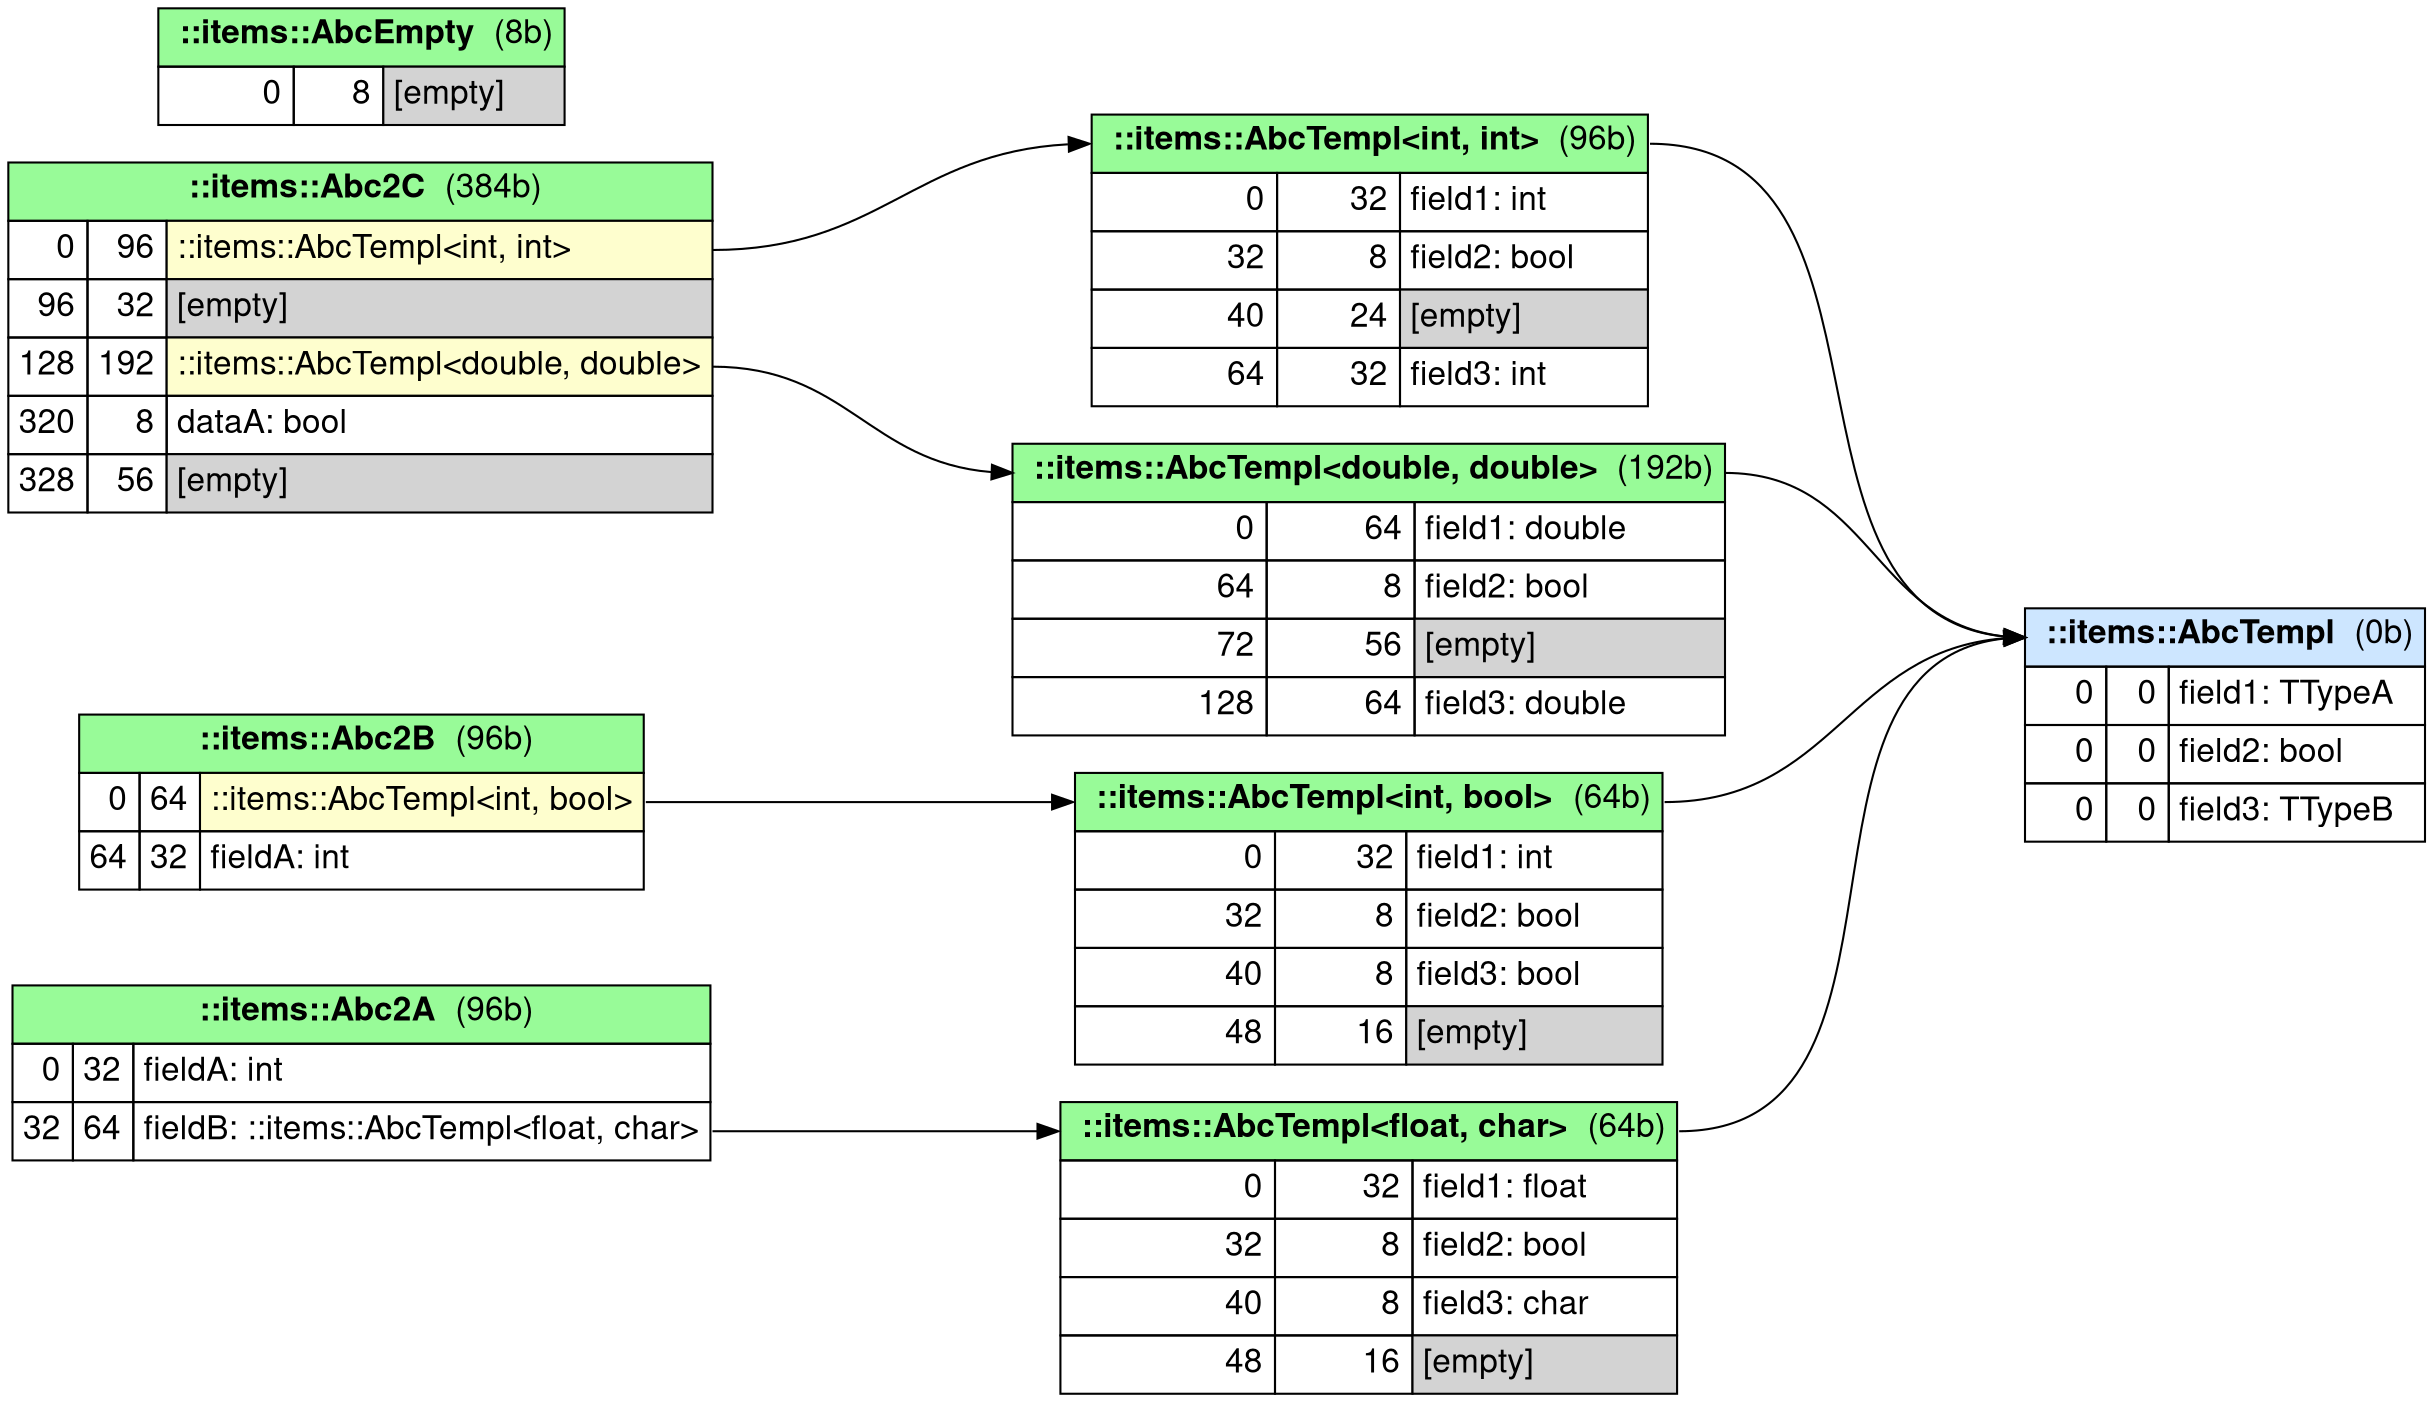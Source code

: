 digraph memory_layout {

fontname="Helvetica,Arial,sans-serif"
node [fontname="Helvetica,Arial,sans-serif"]
edge [fontname="Helvetica,Arial,sans-serif"]

graph [
    rankdir = "LR"
];
node [
    fontsize = "16"
    shape = "record"
];

ranksep = 2


# items subgraph
{

    "-items-Abc2C" [
        shape=plain
        label=
        <<table border="0" cellborder="1" cellspacing="0" cellpadding="4">
            <tr> <td colspan="3" bgcolor="PaleGreen" port='-1'> <b>::items::Abc2C</b>  (384b)</td> </tr>
            <tr> <td align="right" port='in_0'>0</td> <td align="right">96</td> <td align="left" bgcolor='#FEFECE' port='out_0'>::items::AbcTempl&lt;int, int&gt;</td> </tr>
            <tr> <td align="right" port='in_1'>96</td> <td align="right">32</td> <td align="left" bgcolor='lightgray' port='out_1'>[empty]</td> </tr>
            <tr> <td align="right" port='in_2'>128</td> <td align="right">192</td> <td align="left" bgcolor='#FEFECE' port='out_2'>::items::AbcTempl&lt;double, double&gt;</td> </tr>
            <tr> <td align="right" port='in_3'>320</td> <td align="right">8</td> <td align="left" port='out_3'>dataA: bool</td> </tr>
            <tr> <td align="right" port='in_4'>328</td> <td align="right">56</td> <td align="left" bgcolor='lightgray' port='out_4'>[empty]</td> </tr>
        </table>>
    ]

    "-items-Abc2B" [
        shape=plain
        label=
        <<table border="0" cellborder="1" cellspacing="0" cellpadding="4">
            <tr> <td colspan="3" bgcolor="PaleGreen" port='-1'> <b>::items::Abc2B</b>  (96b)</td> </tr>
            <tr> <td align="right" port='in_0'>0</td> <td align="right">64</td> <td align="left" bgcolor='#FEFECE' port='out_0'>::items::AbcTempl&lt;int, bool&gt;</td> </tr>
            <tr> <td align="right" port='in_1'>64</td> <td align="right">32</td> <td align="left" port='out_1'>fieldA: int</td> </tr>
        </table>>
    ]

    "-items-Abc2A" [
        shape=plain
        label=
        <<table border="0" cellborder="1" cellspacing="0" cellpadding="4">
            <tr> <td colspan="3" bgcolor="PaleGreen" port='-1'> <b>::items::Abc2A</b>  (96b)</td> </tr>
            <tr> <td align="right" port='in_0'>0</td> <td align="right">32</td> <td align="left" port='out_0'>fieldA: int</td> </tr>
            <tr> <td align="right" port='in_1'>32</td> <td align="right">64</td> <td align="left" port='out_1'>fieldB: ::items::AbcTempl&lt;float, char&gt;</td> </tr>
        </table>>
    ]

    "-items-AbcTempl" [
        shape=plain
        label=
        <<table border="0" cellborder="1" cellspacing="0" cellpadding="4">
            <tr> <td colspan="3" bgcolor="#cde6ff" port='-1'> <b>::items::AbcTempl</b>  (0b)</td> </tr>
            <tr> <td align="right" port='in_0'>0</td> <td align="right">0</td> <td align="left" port='out_0'>field1: TTypeA</td> </tr>
            <tr> <td align="right" port='in_1'>0</td> <td align="right">0</td> <td align="left" port='out_1'>field2: bool</td> </tr>
            <tr> <td align="right" port='in_2'>0</td> <td align="right">0</td> <td align="left" port='out_2'>field3: TTypeB</td> </tr>
        </table>>
    ]

    "-items-AbcTempl&lt;double, double&gt;" [
        shape=plain
        label=
        <<table border="0" cellborder="1" cellspacing="0" cellpadding="4">
            <tr> <td colspan="3" bgcolor="PaleGreen" port='-1'> <b>::items::AbcTempl&lt;double, double&gt;</b>  (192b)</td> </tr>
            <tr> <td align="right" port='in_0'>0</td> <td align="right">64</td> <td align="left" port='out_0'>field1: double</td> </tr>
            <tr> <td align="right" port='in_1'>64</td> <td align="right">8</td> <td align="left" port='out_1'>field2: bool</td> </tr>
            <tr> <td align="right" port='in_2'>72</td> <td align="right">56</td> <td align="left" bgcolor='lightgray' port='out_2'>[empty]</td> </tr>
            <tr> <td align="right" port='in_3'>128</td> <td align="right">64</td> <td align="left" port='out_3'>field3: double</td> </tr>
        </table>>
    ]

    "-items-AbcTempl&lt;int, int&gt;" [
        shape=plain
        label=
        <<table border="0" cellborder="1" cellspacing="0" cellpadding="4">
            <tr> <td colspan="3" bgcolor="PaleGreen" port='-1'> <b>::items::AbcTempl&lt;int, int&gt;</b>  (96b)</td> </tr>
            <tr> <td align="right" port='in_0'>0</td> <td align="right">32</td> <td align="left" port='out_0'>field1: int</td> </tr>
            <tr> <td align="right" port='in_1'>32</td> <td align="right">8</td> <td align="left" port='out_1'>field2: bool</td> </tr>
            <tr> <td align="right" port='in_2'>40</td> <td align="right">24</td> <td align="left" bgcolor='lightgray' port='out_2'>[empty]</td> </tr>
            <tr> <td align="right" port='in_3'>64</td> <td align="right">32</td> <td align="left" port='out_3'>field3: int</td> </tr>
        </table>>
    ]

    "-items-AbcTempl&lt;int, bool&gt;" [
        shape=plain
        label=
        <<table border="0" cellborder="1" cellspacing="0" cellpadding="4">
            <tr> <td colspan="3" bgcolor="PaleGreen" port='-1'> <b>::items::AbcTempl&lt;int, bool&gt;</b>  (64b)</td> </tr>
            <tr> <td align="right" port='in_0'>0</td> <td align="right">32</td> <td align="left" port='out_0'>field1: int</td> </tr>
            <tr> <td align="right" port='in_1'>32</td> <td align="right">8</td> <td align="left" port='out_1'>field2: bool</td> </tr>
            <tr> <td align="right" port='in_2'>40</td> <td align="right">8</td> <td align="left" port='out_2'>field3: bool</td> </tr>
            <tr> <td align="right" port='in_3'>48</td> <td align="right">16</td> <td align="left" bgcolor='lightgray' port='out_3'>[empty]</td> </tr>
        </table>>
    ]

    "-items-AbcTempl&lt;float, char&gt;" [
        shape=plain
        label=
        <<table border="0" cellborder="1" cellspacing="0" cellpadding="4">
            <tr> <td colspan="3" bgcolor="PaleGreen" port='-1'> <b>::items::AbcTempl&lt;float, char&gt;</b>  (64b)</td> </tr>
            <tr> <td align="right" port='in_0'>0</td> <td align="right">32</td> <td align="left" port='out_0'>field1: float</td> </tr>
            <tr> <td align="right" port='in_1'>32</td> <td align="right">8</td> <td align="left" port='out_1'>field2: bool</td> </tr>
            <tr> <td align="right" port='in_2'>40</td> <td align="right">8</td> <td align="left" port='out_2'>field3: char</td> </tr>
            <tr> <td align="right" port='in_3'>48</td> <td align="right">16</td> <td align="left" bgcolor='lightgray' port='out_3'>[empty]</td> </tr>
        </table>>
    ]

    "-items-AbcEmpty" [
        shape=plain
        label=
        <<table border="0" cellborder="1" cellspacing="0" cellpadding="4">
            <tr> <td colspan="3" bgcolor="PaleGreen" port='-1'> <b>::items::AbcEmpty</b>  (8b)</td> </tr>
            <tr> <td align="right" port='in_0'>0</td> <td align="right">8</td> <td align="left" bgcolor='lightgray' port='out_0'>[empty]</td> </tr>
        </table>>
    ]


    "-items-Abc2C":"out_0" -> "-items-AbcTempl&lt;int, int&gt;":"-1"
    "-items-Abc2C":"out_2" -> "-items-AbcTempl&lt;double, double&gt;":"-1"
    "-items-Abc2B":"out_0" -> "-items-AbcTempl&lt;int, bool&gt;":"-1"
    "-items-Abc2A":"out_1" -> "-items-AbcTempl&lt;float, char&gt;":"-1"
    "-items-AbcTempl&lt;double, double&gt;":"-1" -> "-items-AbcTempl":"-1"
    "-items-AbcTempl&lt;int, int&gt;":"-1" -> "-items-AbcTempl":"-1"
    "-items-AbcTempl&lt;int, bool&gt;":"-1" -> "-items-AbcTempl":"-1"
    "-items-AbcTempl&lt;float, char&gt;":"-1" -> "-items-AbcTempl":"-1"

}  # end of items subgraph

}  # end of graph
